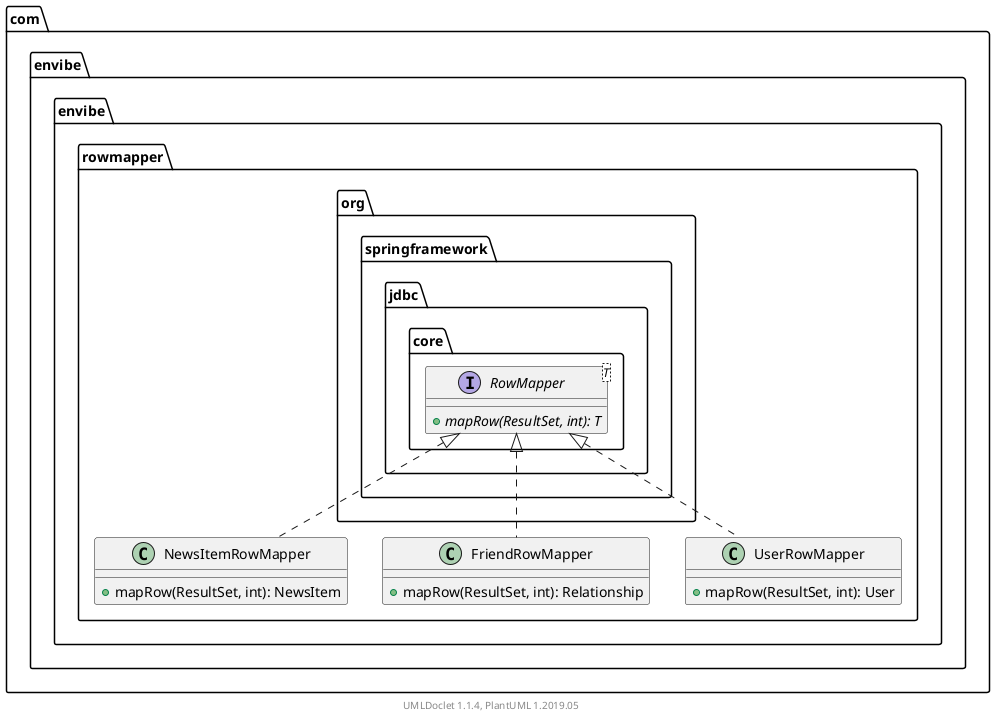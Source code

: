 @startuml

    namespace com.envibe.envibe.rowmapper {

        class NewsItemRowMapper [[NewsItemRowMapper.html]] {
            +mapRow(ResultSet, int): NewsItem
        }

        class FriendRowMapper [[FriendRowMapper.html]] {
            +mapRow(ResultSet, int): Relationship
        }

        class UserRowMapper [[UserRowMapper.html]] {
            +mapRow(ResultSet, int): User
        }

        interface org.springframework.jdbc.core.RowMapper<T> {
            {abstract} +mapRow(ResultSet, int): T
        }
        org.springframework.jdbc.core.RowMapper <|.. NewsItemRowMapper

        org.springframework.jdbc.core.RowMapper <|.. FriendRowMapper

        org.springframework.jdbc.core.RowMapper <|.. UserRowMapper

    }


    center footer UMLDoclet 1.1.4, PlantUML 1.2019.05
@enduml
